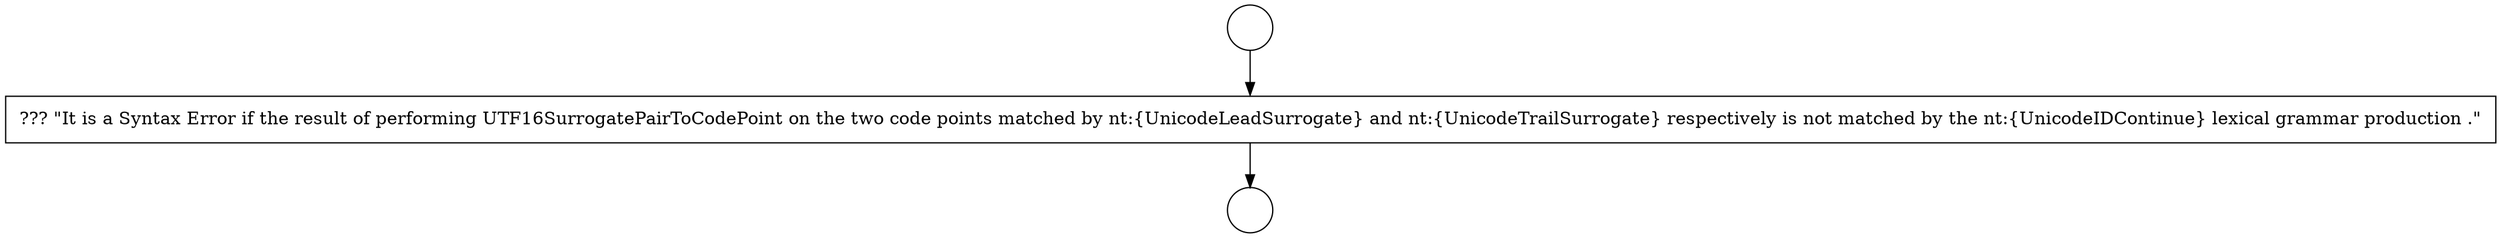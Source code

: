 digraph {
  node21333 [shape=circle label=" " color="black" fillcolor="white" style=filled]
  node21335 [shape=none, margin=0, label=<<font color="black">
    <table border="0" cellborder="1" cellspacing="0" cellpadding="10">
      <tr><td align="left">??? &quot;It is a Syntax Error if the result of performing UTF16SurrogatePairToCodePoint on the two code points matched by nt:{UnicodeLeadSurrogate} and nt:{UnicodeTrailSurrogate} respectively is not matched by the nt:{UnicodeIDContinue} lexical grammar production .&quot;</td></tr>
    </table>
  </font>> color="black" fillcolor="white" style=filled]
  node21334 [shape=circle label=" " color="black" fillcolor="white" style=filled]
  node21333 -> node21335 [ color="black"]
  node21335 -> node21334 [ color="black"]
}
